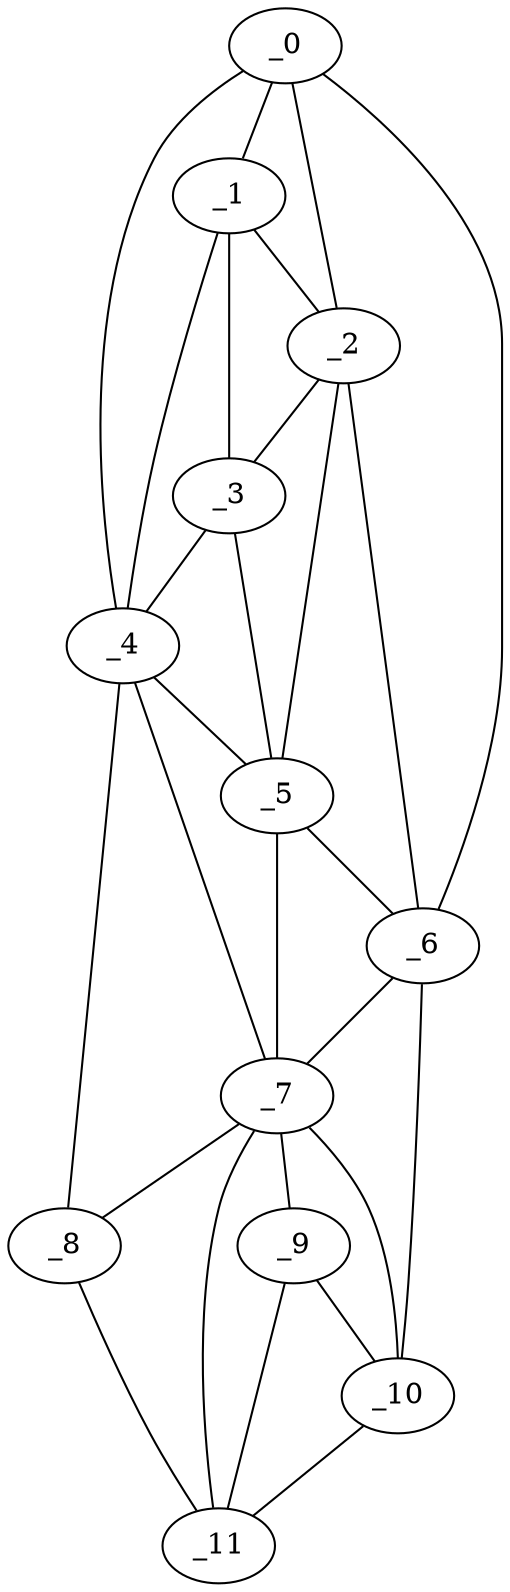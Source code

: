 graph "obj40__15.gxl" {
	_0	 [x=9,
		y=43];
	_1	 [x=23,
		y=40];
	_0 -- _1	 [valence=2];
	_2	 [x=27,
		y=53];
	_0 -- _2	 [valence=1];
	_4	 [x=35,
		y=36];
	_0 -- _4	 [valence=1];
	_6	 [x=58,
		y=90];
	_0 -- _6	 [valence=1];
	_1 -- _2	 [valence=2];
	_3	 [x=29,
		y=45];
	_1 -- _3	 [valence=2];
	_1 -- _4	 [valence=2];
	_2 -- _3	 [valence=2];
	_5	 [x=58,
		y=73];
	_2 -- _5	 [valence=2];
	_2 -- _6	 [valence=2];
	_3 -- _4	 [valence=2];
	_3 -- _5	 [valence=2];
	_4 -- _5	 [valence=1];
	_7	 [x=93,
		y=51];
	_4 -- _7	 [valence=2];
	_8	 [x=123,
		y=40];
	_4 -- _8	 [valence=1];
	_5 -- _6	 [valence=2];
	_5 -- _7	 [valence=2];
	_6 -- _7	 [valence=2];
	_10	 [x=124,
		y=79];
	_6 -- _10	 [valence=1];
	_7 -- _8	 [valence=2];
	_9	 [x=123,
		y=60];
	_7 -- _9	 [valence=1];
	_7 -- _10	 [valence=2];
	_11	 [x=126,
		y=52];
	_7 -- _11	 [valence=2];
	_8 -- _11	 [valence=1];
	_9 -- _10	 [valence=2];
	_9 -- _11	 [valence=2];
	_10 -- _11	 [valence=1];
}
